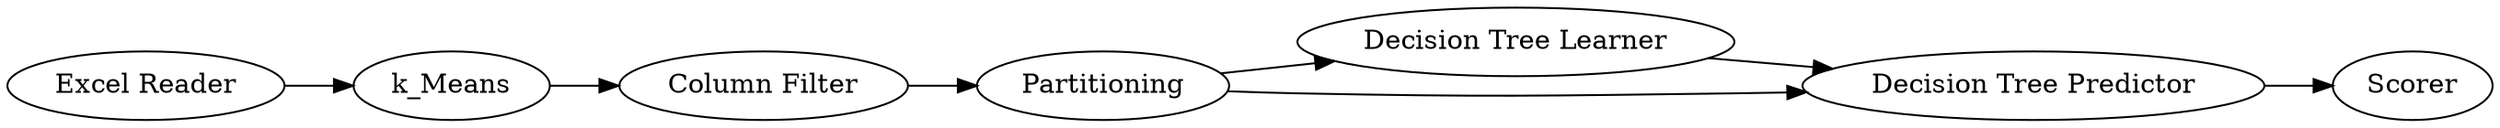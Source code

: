 digraph {
	8 [label="Excel Reader"]
	9 [label=k_Means]
	10 [label=Partitioning]
	11 [label="Decision Tree Learner"]
	12 [label="Decision Tree Predictor"]
	13 [label=Scorer]
	39 [label="Column Filter"]
	8 -> 9
	9 -> 39
	10 -> 11
	10 -> 12
	11 -> 12
	12 -> 13
	39 -> 10
	rankdir=LR
}
